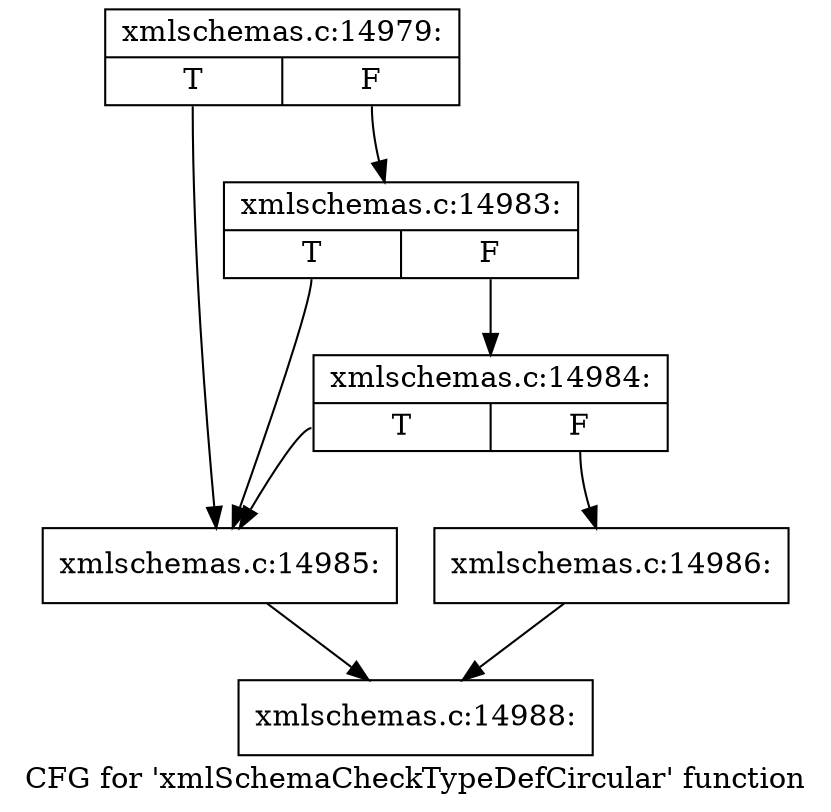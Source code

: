 digraph "CFG for 'xmlSchemaCheckTypeDefCircular' function" {
	label="CFG for 'xmlSchemaCheckTypeDefCircular' function";

	Node0x55d0263550d0 [shape=record,label="{xmlschemas.c:14979:|{<s0>T|<s1>F}}"];
	Node0x55d0263550d0:s0 -> Node0x55d026355520;
	Node0x55d0263550d0:s1 -> Node0x55d0263576c0;
	Node0x55d0263576c0 [shape=record,label="{xmlschemas.c:14983:|{<s0>T|<s1>F}}"];
	Node0x55d0263576c0:s0 -> Node0x55d026355520;
	Node0x55d0263576c0:s1 -> Node0x55d0263555c0;
	Node0x55d0263555c0 [shape=record,label="{xmlschemas.c:14984:|{<s0>T|<s1>F}}"];
	Node0x55d0263555c0:s0 -> Node0x55d026355520;
	Node0x55d0263555c0:s1 -> Node0x55d026355570;
	Node0x55d026355520 [shape=record,label="{xmlschemas.c:14985:}"];
	Node0x55d026355520 -> Node0x55d026355120;
	Node0x55d026355570 [shape=record,label="{xmlschemas.c:14986:}"];
	Node0x55d026355570 -> Node0x55d026355120;
	Node0x55d026355120 [shape=record,label="{xmlschemas.c:14988:}"];
}
